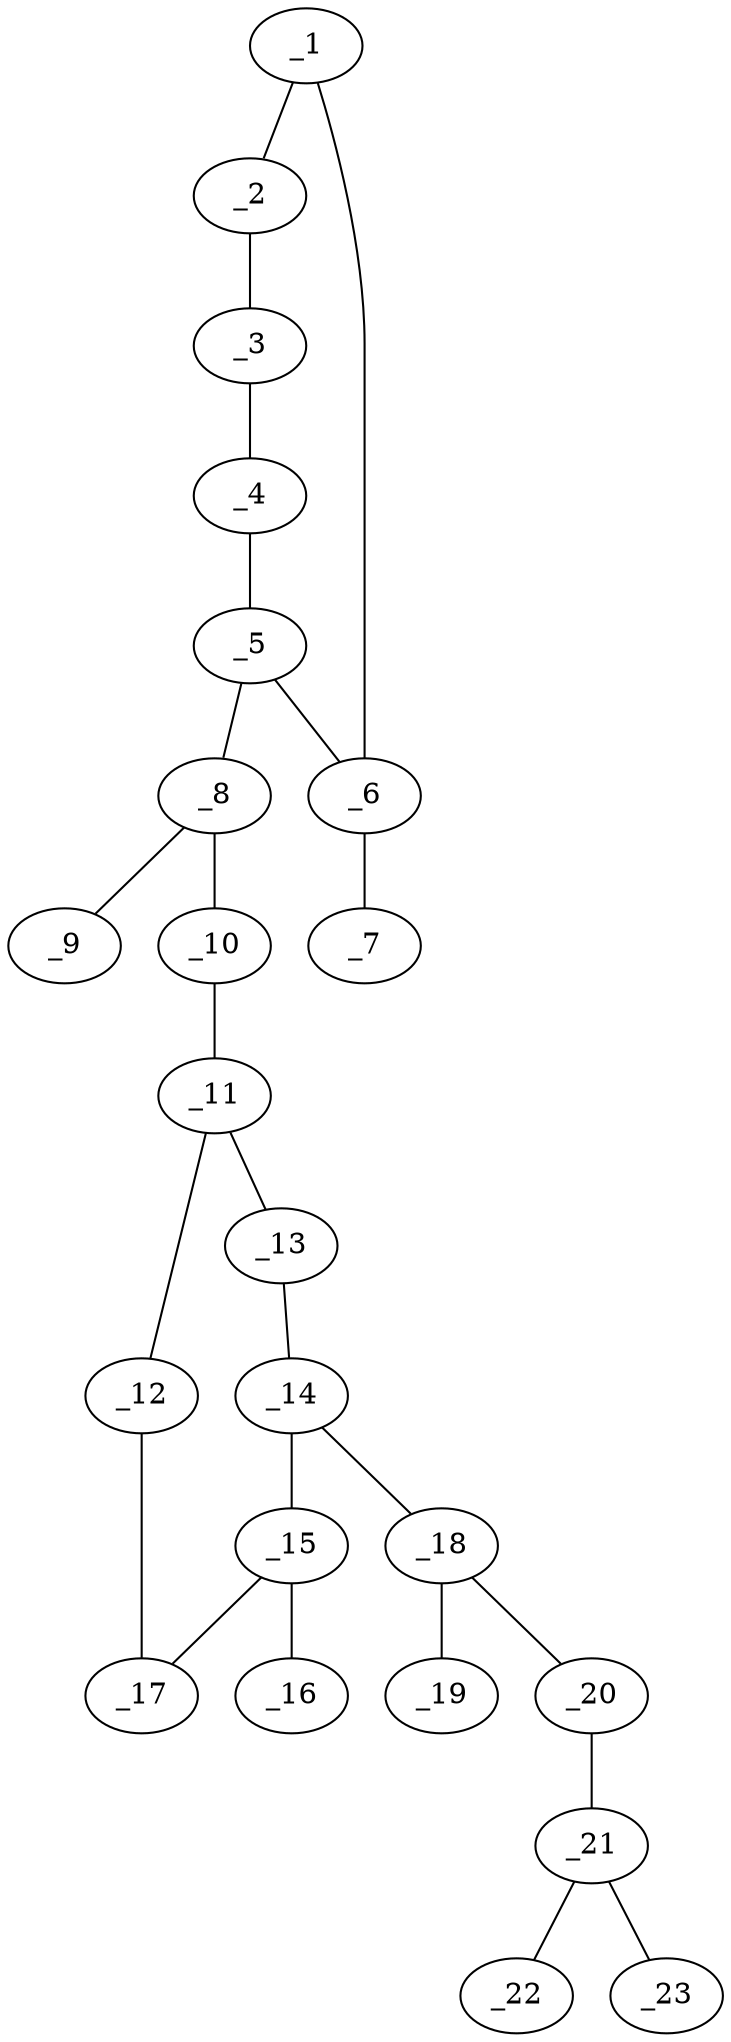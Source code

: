 graph molid638521 {
	_1	 [charge=0,
		chem=2,
		symbol="O  ",
		x="7.1961",
		y="-4"];
	_2	 [charge=0,
		chem=1,
		symbol="C  ",
		x="8.0622",
		y="-3.5"];
	_1 -- _2	 [valence=1];
	_6	 [charge=0,
		chem=1,
		symbol="C  ",
		x="6.3301",
		y="-3.5"];
	_1 -- _6	 [valence=1];
	_3	 [charge=0,
		chem=1,
		symbol="C  ",
		x="8.0622",
		y="-2.5"];
	_2 -- _3	 [valence=1];
	_4	 [charge=0,
		chem=5,
		symbol="S  ",
		x="7.1961",
		y="-2"];
	_3 -- _4	 [valence=1];
	_5	 [charge=0,
		chem=1,
		symbol="C  ",
		x="6.3301",
		y="-2.5"];
	_4 -- _5	 [valence=1];
	_5 -- _6	 [valence=2];
	_8	 [charge=0,
		chem=1,
		symbol="C  ",
		x="5.4641",
		y="-2"];
	_5 -- _8	 [valence=1];
	_7	 [charge=0,
		chem=1,
		symbol="C  ",
		x="5.4641",
		y="-4"];
	_6 -- _7	 [valence=1];
	_9	 [charge=0,
		chem=5,
		symbol="S  ",
		x="4.5981",
		y="-2.5"];
	_8 -- _9	 [valence=2];
	_10	 [charge=0,
		chem=4,
		symbol="N  ",
		x="5.4641",
		y="-1"];
	_8 -- _10	 [valence=1];
	_11	 [charge=0,
		chem=1,
		symbol="C  ",
		x="4.5981",
		y="-0.5"];
	_10 -- _11	 [valence=1];
	_12	 [charge=0,
		chem=1,
		symbol="C  ",
		x="3.732",
		y="-1"];
	_11 -- _12	 [valence=1];
	_13	 [charge=0,
		chem=1,
		symbol="C  ",
		x="4.5981",
		y="0.5"];
	_11 -- _13	 [valence=2];
	_17	 [charge=0,
		chem=1,
		symbol="C  ",
		x="2.866",
		y="-0.5"];
	_12 -- _17	 [valence=2];
	_14	 [charge=0,
		chem=1,
		symbol="C  ",
		x="3.7321",
		y=1];
	_13 -- _14	 [valence=1];
	_15	 [charge=0,
		chem=1,
		symbol="C  ",
		x="2.866",
		y="0.5"];
	_14 -- _15	 [valence=2];
	_18	 [charge=0,
		chem=1,
		symbol="C  ",
		x="3.7321",
		y=2];
	_14 -- _18	 [valence=1];
	_16	 [charge=0,
		chem=7,
		symbol="Cl ",
		x=2,
		y=1];
	_15 -- _16	 [valence=1];
	_15 -- _17	 [valence=1];
	_19	 [charge=0,
		chem=2,
		symbol="O  ",
		x="2.866",
		y="2.5"];
	_18 -- _19	 [valence=2];
	_20	 [charge=0,
		chem=2,
		symbol="O  ",
		x="4.5981",
		y="2.5"];
	_18 -- _20	 [valence=1];
	_21	 [charge=0,
		chem=1,
		symbol="C  ",
		x="4.5981",
		y="3.5"];
	_20 -- _21	 [valence=1];
	_22	 [charge=0,
		chem=1,
		symbol="C  ",
		x="5.4641",
		y=4];
	_21 -- _22	 [valence=1];
	_23	 [charge=0,
		chem=1,
		symbol="C  ",
		x="3.7321",
		y=4];
	_21 -- _23	 [valence=1];
}
